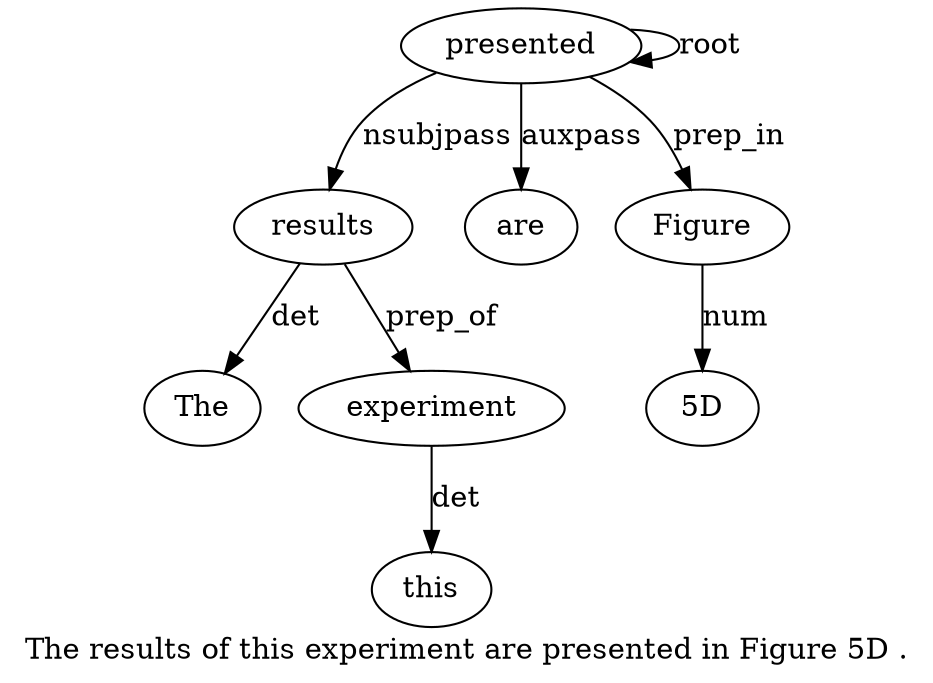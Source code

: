 digraph "The results of this experiment are presented in Figure 5D ." {
label="The results of this experiment are presented in Figure 5D .";
results2 [style=filled, fillcolor=white, label=results];
The1 [style=filled, fillcolor=white, label=The];
results2 -> The1  [label=det];
presented7 [style=filled, fillcolor=white, label=presented];
presented7 -> results2  [label=nsubjpass];
experiment5 [style=filled, fillcolor=white, label=experiment];
this4 [style=filled, fillcolor=white, label=this];
experiment5 -> this4  [label=det];
results2 -> experiment5  [label=prep_of];
are6 [style=filled, fillcolor=white, label=are];
presented7 -> are6  [label=auxpass];
presented7 -> presented7  [label=root];
Figure9 [style=filled, fillcolor=white, label=Figure];
presented7 -> Figure9  [label=prep_in];
"5D10" [style=filled, fillcolor=white, label="5D"];
Figure9 -> "5D10"  [label=num];
}
